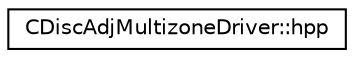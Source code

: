 digraph "Graphical Class Hierarchy"
{
  edge [fontname="Helvetica",fontsize="10",labelfontname="Helvetica",labelfontsize="10"];
  node [fontname="Helvetica",fontsize="10",shape=record];
  rankdir="LR";
  Node0 [label="CDiscAdjMultizoneDriver::hpp",height=0.2,width=0.4,color="black", fillcolor="white", style="filled",URL="$class_c_disc_adj_multizone_driver_1_1hpp.html",tooltip="Class for driving adjoint multi-zone problems. "];
}
